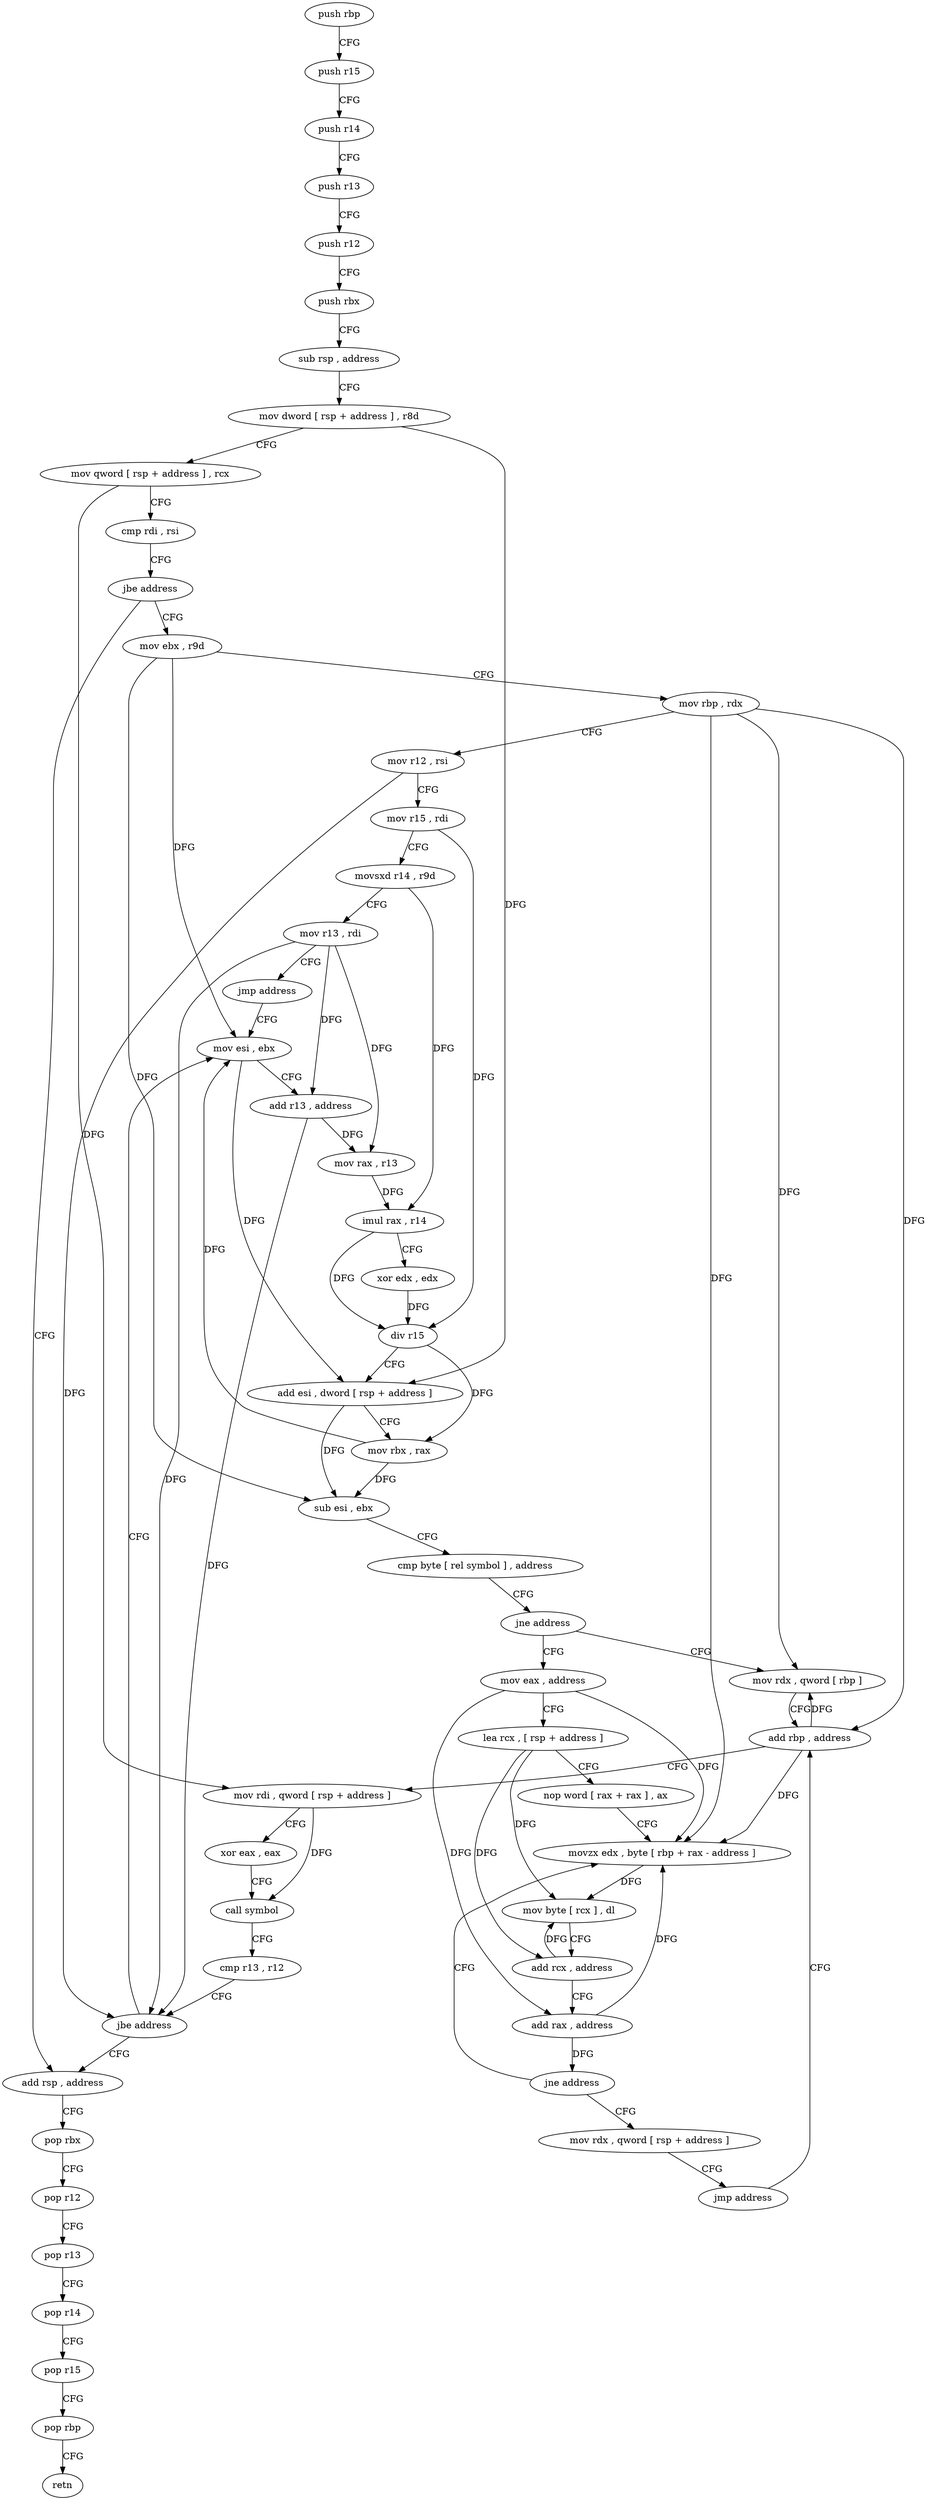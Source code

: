 digraph "func" {
"4209520" [label = "push rbp" ]
"4209521" [label = "push r15" ]
"4209523" [label = "push r14" ]
"4209525" [label = "push r13" ]
"4209527" [label = "push r12" ]
"4209529" [label = "push rbx" ]
"4209530" [label = "sub rsp , address" ]
"4209534" [label = "mov dword [ rsp + address ] , r8d" ]
"4209539" [label = "mov qword [ rsp + address ] , rcx" ]
"4209544" [label = "cmp rdi , rsi" ]
"4209547" [label = "jbe address" ]
"4209688" [label = "add rsp , address" ]
"4209553" [label = "mov ebx , r9d" ]
"4209692" [label = "pop rbx" ]
"4209693" [label = "pop r12" ]
"4209695" [label = "pop r13" ]
"4209697" [label = "pop r14" ]
"4209699" [label = "pop r15" ]
"4209701" [label = "pop rbp" ]
"4209702" [label = "retn" ]
"4209556" [label = "mov rbp , rdx" ]
"4209559" [label = "mov r12 , rsi" ]
"4209562" [label = "mov r15 , rdi" ]
"4209565" [label = "movsxd r14 , r9d" ]
"4209568" [label = "mov r13 , rdi" ]
"4209571" [label = "jmp address" ]
"4209609" [label = "mov esi , ebx" ]
"4209611" [label = "add r13 , address" ]
"4209615" [label = "mov rax , r13" ]
"4209618" [label = "imul rax , r14" ]
"4209622" [label = "xor edx , edx" ]
"4209624" [label = "div r15" ]
"4209627" [label = "add esi , dword [ rsp + address ]" ]
"4209631" [label = "mov rbx , rax" ]
"4209634" [label = "sub esi , ebx" ]
"4209636" [label = "cmp byte [ rel symbol ] , address" ]
"4209643" [label = "jne address" ]
"4209584" [label = "mov rdx , qword [ rbp ]" ]
"4209645" [label = "mov eax , address" ]
"4209588" [label = "add rbp , address" ]
"4209650" [label = "lea rcx , [ rsp + address ]" ]
"4209655" [label = "nop word [ rax + rax ] , ax" ]
"4209664" [label = "movzx edx , byte [ rbp + rax - address ]" ]
"4209669" [label = "mov byte [ rcx ] , dl" ]
"4209671" [label = "add rcx , address" ]
"4209675" [label = "add rax , address" ]
"4209679" [label = "jne address" ]
"4209681" [label = "mov rdx , qword [ rsp + address ]" ]
"4209686" [label = "jmp address" ]
"4209592" [label = "mov rdi , qword [ rsp + address ]" ]
"4209597" [label = "xor eax , eax" ]
"4209599" [label = "call symbol" ]
"4209604" [label = "cmp r13 , r12" ]
"4209607" [label = "jbe address" ]
"4209520" -> "4209521" [ label = "CFG" ]
"4209521" -> "4209523" [ label = "CFG" ]
"4209523" -> "4209525" [ label = "CFG" ]
"4209525" -> "4209527" [ label = "CFG" ]
"4209527" -> "4209529" [ label = "CFG" ]
"4209529" -> "4209530" [ label = "CFG" ]
"4209530" -> "4209534" [ label = "CFG" ]
"4209534" -> "4209539" [ label = "CFG" ]
"4209534" -> "4209627" [ label = "DFG" ]
"4209539" -> "4209544" [ label = "CFG" ]
"4209539" -> "4209592" [ label = "DFG" ]
"4209544" -> "4209547" [ label = "CFG" ]
"4209547" -> "4209688" [ label = "CFG" ]
"4209547" -> "4209553" [ label = "CFG" ]
"4209688" -> "4209692" [ label = "CFG" ]
"4209553" -> "4209556" [ label = "CFG" ]
"4209553" -> "4209609" [ label = "DFG" ]
"4209553" -> "4209634" [ label = "DFG" ]
"4209692" -> "4209693" [ label = "CFG" ]
"4209693" -> "4209695" [ label = "CFG" ]
"4209695" -> "4209697" [ label = "CFG" ]
"4209697" -> "4209699" [ label = "CFG" ]
"4209699" -> "4209701" [ label = "CFG" ]
"4209701" -> "4209702" [ label = "CFG" ]
"4209556" -> "4209559" [ label = "CFG" ]
"4209556" -> "4209584" [ label = "DFG" ]
"4209556" -> "4209588" [ label = "DFG" ]
"4209556" -> "4209664" [ label = "DFG" ]
"4209559" -> "4209562" [ label = "CFG" ]
"4209559" -> "4209607" [ label = "DFG" ]
"4209562" -> "4209565" [ label = "CFG" ]
"4209562" -> "4209624" [ label = "DFG" ]
"4209565" -> "4209568" [ label = "CFG" ]
"4209565" -> "4209618" [ label = "DFG" ]
"4209568" -> "4209571" [ label = "CFG" ]
"4209568" -> "4209611" [ label = "DFG" ]
"4209568" -> "4209615" [ label = "DFG" ]
"4209568" -> "4209607" [ label = "DFG" ]
"4209571" -> "4209609" [ label = "CFG" ]
"4209609" -> "4209611" [ label = "CFG" ]
"4209609" -> "4209627" [ label = "DFG" ]
"4209611" -> "4209615" [ label = "DFG" ]
"4209611" -> "4209607" [ label = "DFG" ]
"4209615" -> "4209618" [ label = "DFG" ]
"4209618" -> "4209622" [ label = "CFG" ]
"4209618" -> "4209624" [ label = "DFG" ]
"4209622" -> "4209624" [ label = "DFG" ]
"4209624" -> "4209627" [ label = "CFG" ]
"4209624" -> "4209631" [ label = "DFG" ]
"4209627" -> "4209631" [ label = "CFG" ]
"4209627" -> "4209634" [ label = "DFG" ]
"4209631" -> "4209634" [ label = "DFG" ]
"4209631" -> "4209609" [ label = "DFG" ]
"4209634" -> "4209636" [ label = "CFG" ]
"4209636" -> "4209643" [ label = "CFG" ]
"4209643" -> "4209584" [ label = "CFG" ]
"4209643" -> "4209645" [ label = "CFG" ]
"4209584" -> "4209588" [ label = "CFG" ]
"4209645" -> "4209650" [ label = "CFG" ]
"4209645" -> "4209664" [ label = "DFG" ]
"4209645" -> "4209675" [ label = "DFG" ]
"4209588" -> "4209592" [ label = "CFG" ]
"4209588" -> "4209584" [ label = "DFG" ]
"4209588" -> "4209664" [ label = "DFG" ]
"4209650" -> "4209655" [ label = "CFG" ]
"4209650" -> "4209669" [ label = "DFG" ]
"4209650" -> "4209671" [ label = "DFG" ]
"4209655" -> "4209664" [ label = "CFG" ]
"4209664" -> "4209669" [ label = "DFG" ]
"4209669" -> "4209671" [ label = "CFG" ]
"4209671" -> "4209675" [ label = "CFG" ]
"4209671" -> "4209669" [ label = "DFG" ]
"4209675" -> "4209679" [ label = "DFG" ]
"4209675" -> "4209664" [ label = "DFG" ]
"4209679" -> "4209664" [ label = "CFG" ]
"4209679" -> "4209681" [ label = "CFG" ]
"4209681" -> "4209686" [ label = "CFG" ]
"4209686" -> "4209588" [ label = "CFG" ]
"4209592" -> "4209597" [ label = "CFG" ]
"4209592" -> "4209599" [ label = "DFG" ]
"4209597" -> "4209599" [ label = "CFG" ]
"4209599" -> "4209604" [ label = "CFG" ]
"4209604" -> "4209607" [ label = "CFG" ]
"4209607" -> "4209688" [ label = "CFG" ]
"4209607" -> "4209609" [ label = "CFG" ]
}
